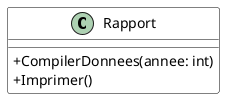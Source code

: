@startuml Rapport
skinparam classAttributeIconSize 0
skinparam class {
    BackgroundColor White
    BorderColor #000
}
class Rapport {
    + CompilerDonnees(annee: int)
    + Imprimer()
}
@enduml